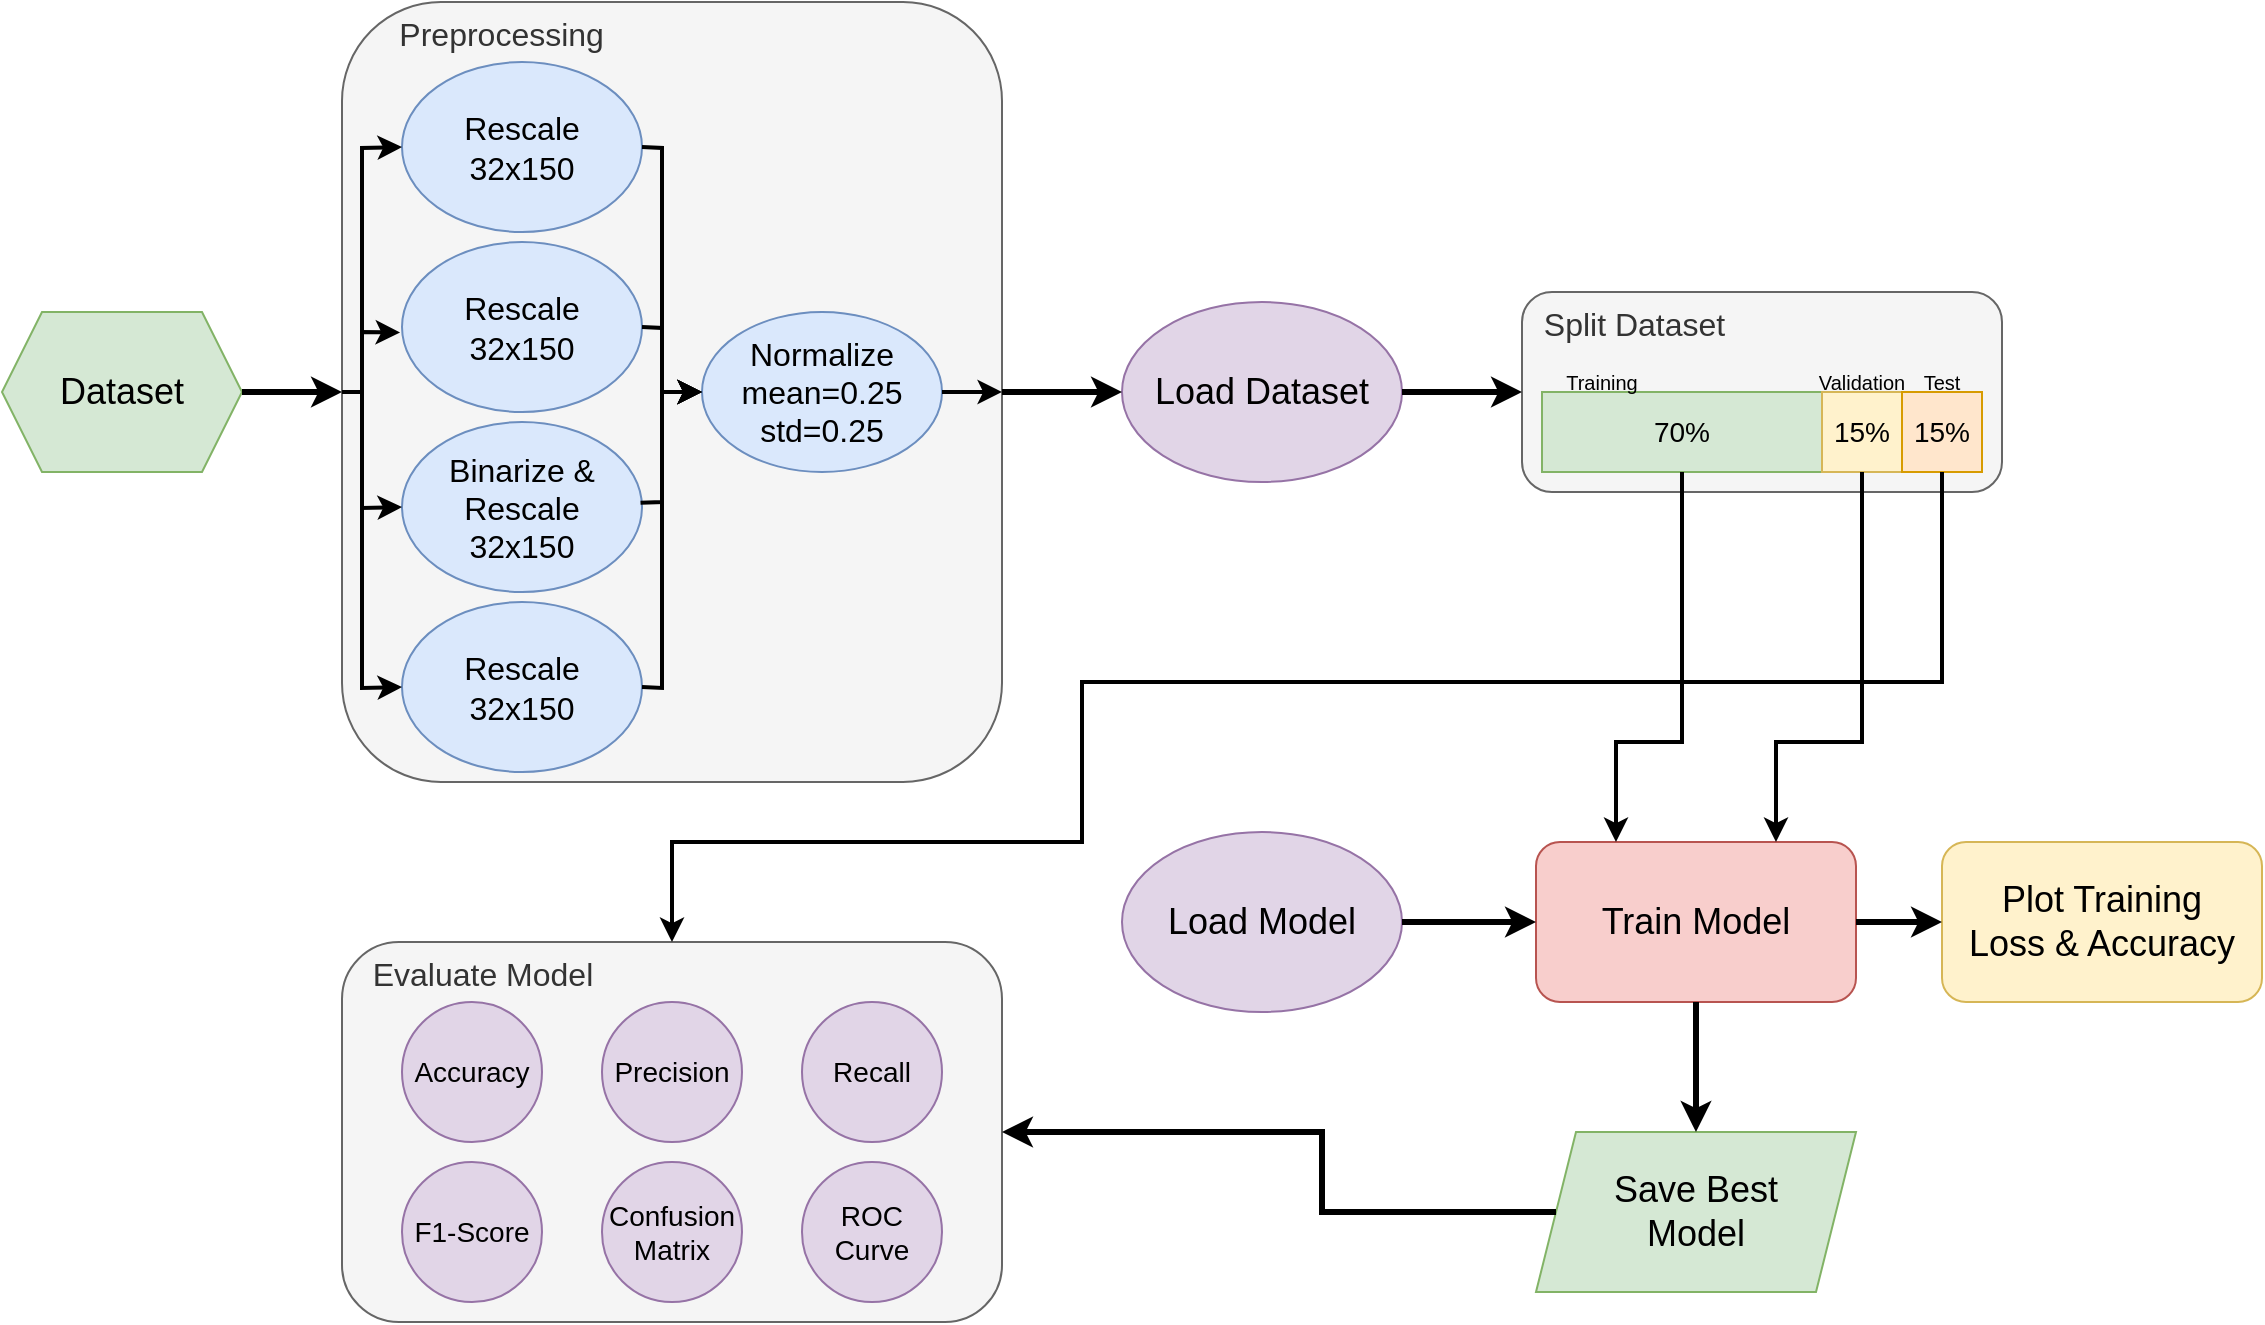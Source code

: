 <mxfile version="24.3.1" type="device">
  <diagram name="Pagina-1" id="tVM9FFdeqambxCKcERLd">
    <mxGraphModel dx="1485" dy="1615" grid="1" gridSize="10" guides="1" tooltips="1" connect="1" arrows="1" fold="1" page="1" pageScale="1" pageWidth="827" pageHeight="1169" math="0" shadow="0">
      <root>
        <mxCell id="0" />
        <mxCell id="1" parent="0" />
        <mxCell id="KEl-r9nibhDkUgPk2lWO-1" value="&amp;nbsp; &amp;nbsp; &amp;nbsp; Preprocessing" style="rounded=1;whiteSpace=wrap;html=1;verticalAlign=top;align=left;fontSize=16;fillColor=#f5f5f5;fontColor=#333333;strokeColor=#666666;" parent="1" vertex="1">
          <mxGeometry x="70" y="-20" width="330" height="390" as="geometry" />
        </mxCell>
        <mxCell id="KEl-r9nibhDkUgPk2lWO-3" value="Dataset" style="shape=hexagon;perimeter=hexagonPerimeter2;whiteSpace=wrap;html=1;fixedSize=1;fontSize=18;fillColor=#d5e8d4;strokeColor=#82b366;" parent="1" vertex="1">
          <mxGeometry x="-100" y="135" width="120" height="80" as="geometry" />
        </mxCell>
        <mxCell id="KEl-r9nibhDkUgPk2lWO-4" value="" style="endArrow=classic;html=1;rounded=0;entryX=0;entryY=0.5;entryDx=0;entryDy=0;exitX=1;exitY=0.5;exitDx=0;exitDy=0;strokeWidth=3;" parent="1" source="KEl-r9nibhDkUgPk2lWO-3" target="KEl-r9nibhDkUgPk2lWO-1" edge="1">
          <mxGeometry width="50" height="50" relative="1" as="geometry">
            <mxPoint x="-20" y="450" as="sourcePoint" />
            <mxPoint x="30" y="400" as="targetPoint" />
          </mxGeometry>
        </mxCell>
        <mxCell id="KEl-r9nibhDkUgPk2lWO-6" value="Normalize&lt;div style=&quot;font-size: 16px;&quot;&gt;mean=0.25&lt;/div&gt;&lt;div style=&quot;font-size: 16px;&quot;&gt;std=0.25&lt;/div&gt;" style="ellipse;whiteSpace=wrap;html=1;fontSize=16;fillColor=#dae8fc;strokeColor=#6c8ebf;" parent="1" vertex="1">
          <mxGeometry x="250" y="135" width="120" height="80" as="geometry" />
        </mxCell>
        <mxCell id="KEl-r9nibhDkUgPk2lWO-11" value="Load Dataset" style="ellipse;whiteSpace=wrap;html=1;fillColor=#e1d5e7;strokeColor=#9673a6;fontSize=18;" parent="1" vertex="1">
          <mxGeometry x="460" y="130" width="140" height="90" as="geometry" />
        </mxCell>
        <mxCell id="KEl-r9nibhDkUgPk2lWO-12" value="" style="endArrow=classic;html=1;rounded=0;exitX=1;exitY=0.5;exitDx=0;exitDy=0;entryX=0;entryY=0.5;entryDx=0;entryDy=0;strokeWidth=3;" parent="1" source="KEl-r9nibhDkUgPk2lWO-1" target="KEl-r9nibhDkUgPk2lWO-11" edge="1">
          <mxGeometry width="50" height="50" relative="1" as="geometry">
            <mxPoint x="390" y="400" as="sourcePoint" />
            <mxPoint x="440" y="350" as="targetPoint" />
          </mxGeometry>
        </mxCell>
        <mxCell id="KEl-r9nibhDkUgPk2lWO-13" value="&amp;nbsp; Split Dataset" style="rounded=1;whiteSpace=wrap;html=1;fillColor=#f5f5f5;fontColor=#333333;strokeColor=#666666;fontSize=16;verticalAlign=top;align=left;" parent="1" vertex="1">
          <mxGeometry x="660" y="125" width="240" height="100" as="geometry" />
        </mxCell>
        <mxCell id="KEl-r9nibhDkUgPk2lWO-15" value="" style="endArrow=classic;html=1;rounded=0;exitX=1;exitY=0.5;exitDx=0;exitDy=0;entryX=0;entryY=0.5;entryDx=0;entryDy=0;strokeWidth=3;" parent="1" source="KEl-r9nibhDkUgPk2lWO-11" target="KEl-r9nibhDkUgPk2lWO-13" edge="1">
          <mxGeometry width="50" height="50" relative="1" as="geometry">
            <mxPoint x="410" y="330" as="sourcePoint" />
            <mxPoint x="490" y="330" as="targetPoint" />
          </mxGeometry>
        </mxCell>
        <mxCell id="KEl-r9nibhDkUgPk2lWO-17" value="" style="rounded=0;whiteSpace=wrap;html=1;fillColor=#d5e8d4;strokeColor=#82b366;" parent="1" vertex="1">
          <mxGeometry x="670" y="175" width="140" height="40" as="geometry" />
        </mxCell>
        <mxCell id="KEl-r9nibhDkUgPk2lWO-18" value="" style="rounded=0;whiteSpace=wrap;html=1;fillColor=#fff2cc;strokeColor=#d6b656;" parent="1" vertex="1">
          <mxGeometry x="810" y="175" width="40" height="40" as="geometry" />
        </mxCell>
        <mxCell id="KEl-r9nibhDkUgPk2lWO-19" value="" style="rounded=0;whiteSpace=wrap;html=1;fillColor=#ffe6cc;strokeColor=#d79b00;" parent="1" vertex="1">
          <mxGeometry x="850" y="175" width="40" height="40" as="geometry" />
        </mxCell>
        <mxCell id="KEl-r9nibhDkUgPk2lWO-20" value="Training" style="text;html=1;align=center;verticalAlign=middle;whiteSpace=wrap;rounded=0;fontSize=10;" parent="1" vertex="1">
          <mxGeometry x="670" y="155" width="60" height="30" as="geometry" />
        </mxCell>
        <mxCell id="KEl-r9nibhDkUgPk2lWO-21" value="Validation" style="text;html=1;align=center;verticalAlign=middle;whiteSpace=wrap;rounded=0;fontSize=10;" parent="1" vertex="1">
          <mxGeometry x="800" y="155" width="60" height="30" as="geometry" />
        </mxCell>
        <mxCell id="KEl-r9nibhDkUgPk2lWO-22" value="Test" style="text;html=1;align=center;verticalAlign=middle;whiteSpace=wrap;rounded=0;fontSize=10;" parent="1" vertex="1">
          <mxGeometry x="840" y="155" width="60" height="30" as="geometry" />
        </mxCell>
        <mxCell id="KEl-r9nibhDkUgPk2lWO-23" value="70%" style="text;html=1;align=center;verticalAlign=middle;whiteSpace=wrap;rounded=0;fontSize=14;" parent="1" vertex="1">
          <mxGeometry x="710" y="180" width="60" height="30" as="geometry" />
        </mxCell>
        <mxCell id="KEl-r9nibhDkUgPk2lWO-24" value="15%" style="text;html=1;align=center;verticalAlign=middle;whiteSpace=wrap;rounded=0;fontSize=14;" parent="1" vertex="1">
          <mxGeometry x="800" y="180" width="60" height="30" as="geometry" />
        </mxCell>
        <mxCell id="KEl-r9nibhDkUgPk2lWO-25" value="15%" style="text;html=1;align=center;verticalAlign=middle;whiteSpace=wrap;rounded=0;fontSize=14;" parent="1" vertex="1">
          <mxGeometry x="840" y="180" width="60" height="30" as="geometry" />
        </mxCell>
        <mxCell id="KEl-r9nibhDkUgPk2lWO-26" value="Load Model" style="ellipse;whiteSpace=wrap;html=1;fillColor=#e1d5e7;strokeColor=#9673a6;fontSize=18;" parent="1" vertex="1">
          <mxGeometry x="460" y="395" width="140" height="90" as="geometry" />
        </mxCell>
        <mxCell id="KEl-r9nibhDkUgPk2lWO-29" value="Train Model" style="rounded=1;whiteSpace=wrap;html=1;fillColor=#f8cecc;strokeColor=#b85450;fontSize=18;" parent="1" vertex="1">
          <mxGeometry x="667" y="400" width="160" height="80" as="geometry" />
        </mxCell>
        <mxCell id="KEl-r9nibhDkUgPk2lWO-30" value="" style="endArrow=classic;html=1;rounded=0;exitX=0.5;exitY=1;exitDx=0;exitDy=0;strokeWidth=2;entryX=0.25;entryY=0;entryDx=0;entryDy=0;" parent="1" source="KEl-r9nibhDkUgPk2lWO-17" target="KEl-r9nibhDkUgPk2lWO-29" edge="1">
          <mxGeometry width="50" height="50" relative="1" as="geometry">
            <mxPoint x="420" y="590" as="sourcePoint" />
            <mxPoint x="500" y="560" as="targetPoint" />
            <Array as="points">
              <mxPoint x="740" y="350" />
              <mxPoint x="707" y="350" />
            </Array>
          </mxGeometry>
        </mxCell>
        <mxCell id="KEl-r9nibhDkUgPk2lWO-31" value="" style="endArrow=classic;html=1;rounded=0;exitX=0.5;exitY=1;exitDx=0;exitDy=0;strokeWidth=2;entryX=0.75;entryY=0;entryDx=0;entryDy=0;" parent="1" source="KEl-r9nibhDkUgPk2lWO-18" target="KEl-r9nibhDkUgPk2lWO-29" edge="1">
          <mxGeometry width="50" height="50" relative="1" as="geometry">
            <mxPoint x="420" y="590" as="sourcePoint" />
            <mxPoint x="550" y="570" as="targetPoint" />
            <Array as="points">
              <mxPoint x="830" y="350" />
              <mxPoint x="787" y="350" />
            </Array>
          </mxGeometry>
        </mxCell>
        <mxCell id="KEl-r9nibhDkUgPk2lWO-32" value="" style="endArrow=classic;html=1;rounded=0;exitX=1;exitY=0.5;exitDx=0;exitDy=0;strokeWidth=3;entryX=0;entryY=0.5;entryDx=0;entryDy=0;" parent="1" source="KEl-r9nibhDkUgPk2lWO-26" target="KEl-r9nibhDkUgPk2lWO-29" edge="1">
          <mxGeometry width="50" height="50" relative="1" as="geometry">
            <mxPoint x="420" y="590" as="sourcePoint" />
            <mxPoint x="430" y="580" as="targetPoint" />
            <Array as="points">
              <mxPoint x="630" y="440" />
            </Array>
          </mxGeometry>
        </mxCell>
        <mxCell id="KEl-r9nibhDkUgPk2lWO-33" value="Save Best&lt;div style=&quot;font-size: 18px;&quot;&gt;Model&lt;/div&gt;" style="shape=parallelogram;perimeter=parallelogramPerimeter;whiteSpace=wrap;html=1;fixedSize=1;fillColor=#d5e8d4;strokeColor=#82b366;fontSize=18;" parent="1" vertex="1">
          <mxGeometry x="667" y="545" width="160" height="80" as="geometry" />
        </mxCell>
        <mxCell id="KEl-r9nibhDkUgPk2lWO-34" value="" style="endArrow=classic;html=1;rounded=0;exitX=0.5;exitY=1;exitDx=0;exitDy=0;entryX=0.5;entryY=0;entryDx=0;entryDy=0;strokeWidth=3;" parent="1" source="KEl-r9nibhDkUgPk2lWO-29" target="KEl-r9nibhDkUgPk2lWO-33" edge="1">
          <mxGeometry width="50" height="50" relative="1" as="geometry">
            <mxPoint x="320" y="720" as="sourcePoint" />
            <mxPoint x="370" y="670" as="targetPoint" />
          </mxGeometry>
        </mxCell>
        <mxCell id="KEl-r9nibhDkUgPk2lWO-35" value="Plot Training&lt;div style=&quot;font-size: 18px;&quot;&gt;Loss &amp;amp; Accuracy&lt;/div&gt;" style="rounded=1;whiteSpace=wrap;html=1;fillColor=#fff2cc;strokeColor=#d6b656;fontSize=18;" parent="1" vertex="1">
          <mxGeometry x="870" y="400" width="160" height="80" as="geometry" />
        </mxCell>
        <mxCell id="KEl-r9nibhDkUgPk2lWO-36" value="" style="endArrow=classic;html=1;rounded=0;exitX=1;exitY=0.5;exitDx=0;exitDy=0;entryX=0;entryY=0.5;entryDx=0;entryDy=0;strokeWidth=3;" parent="1" source="KEl-r9nibhDkUgPk2lWO-29" target="KEl-r9nibhDkUgPk2lWO-35" edge="1">
          <mxGeometry width="50" height="50" relative="1" as="geometry">
            <mxPoint x="500" y="640" as="sourcePoint" />
            <mxPoint x="550" y="590" as="targetPoint" />
          </mxGeometry>
        </mxCell>
        <mxCell id="KEl-r9nibhDkUgPk2lWO-37" value="&amp;nbsp; &amp;nbsp;Evaluate Model" style="rounded=1;whiteSpace=wrap;html=1;verticalAlign=top;align=left;fontSize=16;fillColor=#f5f5f5;fontColor=#333333;strokeColor=#666666;" parent="1" vertex="1">
          <mxGeometry x="70" y="450" width="330" height="190" as="geometry" />
        </mxCell>
        <mxCell id="KEl-r9nibhDkUgPk2lWO-38" value="Accuracy" style="ellipse;whiteSpace=wrap;html=1;aspect=fixed;fillColor=#e1d5e7;strokeColor=#9673a6;fontSize=14;" parent="1" vertex="1">
          <mxGeometry x="100" y="480" width="70" height="70" as="geometry" />
        </mxCell>
        <mxCell id="KEl-r9nibhDkUgPk2lWO-39" value="Precision" style="ellipse;whiteSpace=wrap;html=1;aspect=fixed;fillColor=#e1d5e7;strokeColor=#9673a6;fontSize=14;" parent="1" vertex="1">
          <mxGeometry x="200" y="480" width="70" height="70" as="geometry" />
        </mxCell>
        <mxCell id="KEl-r9nibhDkUgPk2lWO-40" value="Recall" style="ellipse;whiteSpace=wrap;html=1;aspect=fixed;fillColor=#e1d5e7;strokeColor=#9673a6;fontSize=14;" parent="1" vertex="1">
          <mxGeometry x="300" y="480" width="70" height="70" as="geometry" />
        </mxCell>
        <mxCell id="KEl-r9nibhDkUgPk2lWO-41" value="F1-Score" style="ellipse;whiteSpace=wrap;html=1;aspect=fixed;fillColor=#e1d5e7;strokeColor=#9673a6;fontSize=14;" parent="1" vertex="1">
          <mxGeometry x="100" y="560" width="70" height="70" as="geometry" />
        </mxCell>
        <mxCell id="KEl-r9nibhDkUgPk2lWO-42" value="Confusion&lt;div&gt;Matrix&lt;/div&gt;" style="ellipse;whiteSpace=wrap;html=1;aspect=fixed;fillColor=#e1d5e7;strokeColor=#9673a6;fontSize=14;" parent="1" vertex="1">
          <mxGeometry x="200" y="560" width="70" height="70" as="geometry" />
        </mxCell>
        <mxCell id="KEl-r9nibhDkUgPk2lWO-43" value="ROC&lt;div&gt;Curve&lt;/div&gt;" style="ellipse;whiteSpace=wrap;html=1;aspect=fixed;fillColor=#e1d5e7;strokeColor=#9673a6;fontSize=14;" parent="1" vertex="1">
          <mxGeometry x="300" y="560" width="70" height="70" as="geometry" />
        </mxCell>
        <mxCell id="KEl-r9nibhDkUgPk2lWO-44" value="" style="endArrow=classic;html=1;rounded=0;exitX=0;exitY=0.5;exitDx=0;exitDy=0;entryX=1;entryY=0.5;entryDx=0;entryDy=0;strokeWidth=3;" parent="1" source="KEl-r9nibhDkUgPk2lWO-33" target="KEl-r9nibhDkUgPk2lWO-37" edge="1">
          <mxGeometry width="50" height="50" relative="1" as="geometry">
            <mxPoint x="410" y="1000" as="sourcePoint" />
            <mxPoint x="460" y="950" as="targetPoint" />
            <Array as="points">
              <mxPoint x="560" y="585" />
              <mxPoint x="560" y="545" />
            </Array>
          </mxGeometry>
        </mxCell>
        <mxCell id="KEl-r9nibhDkUgPk2lWO-45" value="" style="endArrow=classic;html=1;rounded=0;entryX=0.5;entryY=0;entryDx=0;entryDy=0;exitX=0.5;exitY=1;exitDx=0;exitDy=0;strokeWidth=2;" parent="1" source="KEl-r9nibhDkUgPk2lWO-19" target="KEl-r9nibhDkUgPk2lWO-37" edge="1">
          <mxGeometry width="50" height="50" relative="1" as="geometry">
            <mxPoint x="440" y="750" as="sourcePoint" />
            <mxPoint x="490" y="700" as="targetPoint" />
            <Array as="points">
              <mxPoint x="870" y="320" />
              <mxPoint x="660" y="320" />
              <mxPoint x="590" y="320" />
              <mxPoint x="440" y="320" />
              <mxPoint x="440" y="400" />
              <mxPoint x="235" y="400" />
            </Array>
          </mxGeometry>
        </mxCell>
        <mxCell id="7gyYzMsaPNINdJYTa8fV-2" value="Binarize &amp;amp;&lt;br&gt;Rescale&lt;div style=&quot;font-size: 16px;&quot;&gt;32x150&lt;/div&gt;" style="ellipse;whiteSpace=wrap;html=1;fontSize=16;fillColor=#dae8fc;strokeColor=#6c8ebf;" parent="1" vertex="1">
          <mxGeometry x="100" y="190" width="120" height="85" as="geometry" />
        </mxCell>
        <mxCell id="7gyYzMsaPNINdJYTa8fV-5" value="" style="endArrow=classic;html=1;rounded=0;exitX=1;exitY=0.5;exitDx=0;exitDy=0;entryX=1;entryY=0.5;entryDx=0;entryDy=0;strokeWidth=2;" parent="1" source="KEl-r9nibhDkUgPk2lWO-6" target="KEl-r9nibhDkUgPk2lWO-1" edge="1">
          <mxGeometry width="50" height="50" relative="1" as="geometry">
            <mxPoint x="290" y="270" as="sourcePoint" />
            <mxPoint x="340" y="220" as="targetPoint" />
          </mxGeometry>
        </mxCell>
        <mxCell id="KdMWfBK02SGxzwWnCHMf-2" value="Rescale&lt;div style=&quot;font-size: 16px;&quot;&gt;32x150&lt;/div&gt;" style="ellipse;whiteSpace=wrap;html=1;fontSize=16;fillColor=#dae8fc;strokeColor=#6c8ebf;" parent="1" vertex="1">
          <mxGeometry x="100" y="100" width="120" height="85" as="geometry" />
        </mxCell>
        <mxCell id="X7_vTrXZUGGP4H5kCMNm-1" value="Rescale&lt;div style=&quot;font-size: 16px;&quot;&gt;32x150&lt;/div&gt;" style="ellipse;whiteSpace=wrap;html=1;fontSize=16;fillColor=#dae8fc;strokeColor=#6c8ebf;" parent="1" vertex="1">
          <mxGeometry x="100" y="10" width="120" height="85" as="geometry" />
        </mxCell>
        <mxCell id="X7_vTrXZUGGP4H5kCMNm-2" value="Rescale&lt;div style=&quot;font-size: 16px;&quot;&gt;32x150&lt;/div&gt;" style="ellipse;whiteSpace=wrap;html=1;fontSize=16;fillColor=#dae8fc;strokeColor=#6c8ebf;" parent="1" vertex="1">
          <mxGeometry x="100" y="280" width="120" height="85" as="geometry" />
        </mxCell>
        <mxCell id="xJ9ZIoOYenV-_z9n9KqJ-1" value="" style="endArrow=classic;html=1;rounded=0;exitX=0;exitY=0.5;exitDx=0;exitDy=0;entryX=0;entryY=0.5;entryDx=0;entryDy=0;strokeWidth=2;" edge="1" parent="1" source="KEl-r9nibhDkUgPk2lWO-1" target="X7_vTrXZUGGP4H5kCMNm-1">
          <mxGeometry width="50" height="50" relative="1" as="geometry">
            <mxPoint x="90" y="210" as="sourcePoint" />
            <mxPoint x="140" y="160" as="targetPoint" />
            <Array as="points">
              <mxPoint x="80" y="175" />
              <mxPoint x="80" y="53" />
            </Array>
          </mxGeometry>
        </mxCell>
        <mxCell id="xJ9ZIoOYenV-_z9n9KqJ-3" value="" style="endArrow=classic;html=1;rounded=0;exitX=0;exitY=0.5;exitDx=0;exitDy=0;entryX=-0.008;entryY=0.533;entryDx=0;entryDy=0;entryPerimeter=0;strokeWidth=2;" edge="1" parent="1" source="KEl-r9nibhDkUgPk2lWO-1" target="KdMWfBK02SGxzwWnCHMf-2">
          <mxGeometry width="50" height="50" relative="1" as="geometry">
            <mxPoint x="80" y="170" as="sourcePoint" />
            <mxPoint x="130" y="120" as="targetPoint" />
            <Array as="points">
              <mxPoint x="80" y="175" />
              <mxPoint x="80" y="145" />
            </Array>
          </mxGeometry>
        </mxCell>
        <mxCell id="xJ9ZIoOYenV-_z9n9KqJ-4" value="" style="endArrow=classic;html=1;rounded=0;exitX=0;exitY=0.5;exitDx=0;exitDy=0;entryX=0;entryY=0.5;entryDx=0;entryDy=0;strokeWidth=2;" edge="1" parent="1" source="KEl-r9nibhDkUgPk2lWO-1" target="7gyYzMsaPNINdJYTa8fV-2">
          <mxGeometry width="50" height="50" relative="1" as="geometry">
            <mxPoint x="80" y="230" as="sourcePoint" />
            <mxPoint x="130" y="180" as="targetPoint" />
            <Array as="points">
              <mxPoint x="80" y="175" />
              <mxPoint x="80" y="233" />
            </Array>
          </mxGeometry>
        </mxCell>
        <mxCell id="xJ9ZIoOYenV-_z9n9KqJ-5" value="" style="endArrow=classic;html=1;rounded=0;exitX=0;exitY=0.5;exitDx=0;exitDy=0;entryX=0;entryY=0.5;entryDx=0;entryDy=0;strokeWidth=2;" edge="1" parent="1" source="KEl-r9nibhDkUgPk2lWO-1" target="X7_vTrXZUGGP4H5kCMNm-2">
          <mxGeometry width="50" height="50" relative="1" as="geometry">
            <mxPoint x="80" y="280" as="sourcePoint" />
            <mxPoint x="130" y="230" as="targetPoint" />
            <Array as="points">
              <mxPoint x="80" y="175" />
              <mxPoint x="80" y="323" />
            </Array>
          </mxGeometry>
        </mxCell>
        <mxCell id="xJ9ZIoOYenV-_z9n9KqJ-6" value="" style="endArrow=classic;html=1;rounded=0;exitX=1;exitY=0.5;exitDx=0;exitDy=0;entryX=0;entryY=0.5;entryDx=0;entryDy=0;strokeWidth=2;" edge="1" parent="1" source="X7_vTrXZUGGP4H5kCMNm-1" target="KEl-r9nibhDkUgPk2lWO-6">
          <mxGeometry width="50" height="50" relative="1" as="geometry">
            <mxPoint x="160" y="180" as="sourcePoint" />
            <mxPoint x="210" y="130" as="targetPoint" />
            <Array as="points">
              <mxPoint x="230" y="53" />
              <mxPoint x="230" y="175" />
            </Array>
          </mxGeometry>
        </mxCell>
        <mxCell id="xJ9ZIoOYenV-_z9n9KqJ-7" value="" style="endArrow=classic;html=1;rounded=0;exitX=1;exitY=0.5;exitDx=0;exitDy=0;entryX=0;entryY=0.5;entryDx=0;entryDy=0;strokeWidth=2;" edge="1" parent="1" source="KdMWfBK02SGxzwWnCHMf-2" target="KEl-r9nibhDkUgPk2lWO-6">
          <mxGeometry width="50" height="50" relative="1" as="geometry">
            <mxPoint x="180" y="160" as="sourcePoint" />
            <mxPoint x="230" y="110" as="targetPoint" />
            <Array as="points">
              <mxPoint x="230" y="143" />
              <mxPoint x="230" y="175" />
            </Array>
          </mxGeometry>
        </mxCell>
        <mxCell id="xJ9ZIoOYenV-_z9n9KqJ-8" value="" style="endArrow=classic;html=1;rounded=0;exitX=0.994;exitY=0.475;exitDx=0;exitDy=0;exitPerimeter=0;entryX=0;entryY=0.5;entryDx=0;entryDy=0;strokeWidth=2;" edge="1" parent="1" source="7gyYzMsaPNINdJYTa8fV-2" target="KEl-r9nibhDkUgPk2lWO-6">
          <mxGeometry width="50" height="50" relative="1" as="geometry">
            <mxPoint x="180" y="230" as="sourcePoint" />
            <mxPoint x="230" y="180" as="targetPoint" />
            <Array as="points">
              <mxPoint x="230" y="230" />
              <mxPoint x="230" y="175" />
            </Array>
          </mxGeometry>
        </mxCell>
        <mxCell id="xJ9ZIoOYenV-_z9n9KqJ-9" value="" style="endArrow=classic;html=1;rounded=0;exitX=1;exitY=0.5;exitDx=0;exitDy=0;entryX=0;entryY=0.5;entryDx=0;entryDy=0;strokeWidth=2;" edge="1" parent="1" source="X7_vTrXZUGGP4H5kCMNm-2" target="KEl-r9nibhDkUgPk2lWO-6">
          <mxGeometry width="50" height="50" relative="1" as="geometry">
            <mxPoint x="180" y="250" as="sourcePoint" />
            <mxPoint x="230" y="200" as="targetPoint" />
            <Array as="points">
              <mxPoint x="230" y="323" />
              <mxPoint x="230" y="175" />
            </Array>
          </mxGeometry>
        </mxCell>
      </root>
    </mxGraphModel>
  </diagram>
</mxfile>
